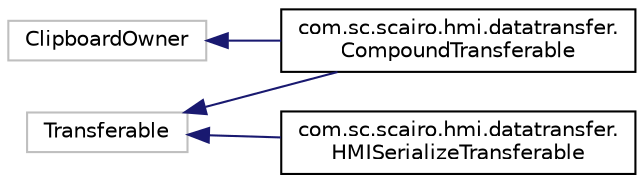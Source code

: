 digraph "Graphical Class Hierarchy"
{
 // LATEX_PDF_SIZE
  edge [fontname="Helvetica",fontsize="10",labelfontname="Helvetica",labelfontsize="10"];
  node [fontname="Helvetica",fontsize="10",shape=record];
  rankdir="LR";
  Node207 [label="Transferable",height=0.2,width=0.4,color="grey75", fillcolor="white", style="filled",tooltip=" "];
  Node207 -> Node0 [dir="back",color="midnightblue",fontsize="10",style="solid",fontname="Helvetica"];
  Node0 [label="com.sc.scairo.hmi.datatransfer.\lCompoundTransferable",height=0.2,width=0.4,color="black", fillcolor="white", style="filled",URL="$classcom_1_1sc_1_1scairo_1_1hmi_1_1datatransfer_1_1_compound_transferable.html",tooltip=" "];
  Node207 -> Node208 [dir="back",color="midnightblue",fontsize="10",style="solid",fontname="Helvetica"];
  Node208 [label="com.sc.scairo.hmi.datatransfer.\lHMISerializeTransferable",height=0.2,width=0.4,color="black", fillcolor="white", style="filled",URL="$classcom_1_1sc_1_1scairo_1_1hmi_1_1datatransfer_1_1_h_m_i_serialize_transferable.html",tooltip=" "];
  Node122 [label="ClipboardOwner",height=0.2,width=0.4,color="grey75", fillcolor="white", style="filled",tooltip=" "];
  Node122 -> Node0 [dir="back",color="midnightblue",fontsize="10",style="solid",fontname="Helvetica"];
}
